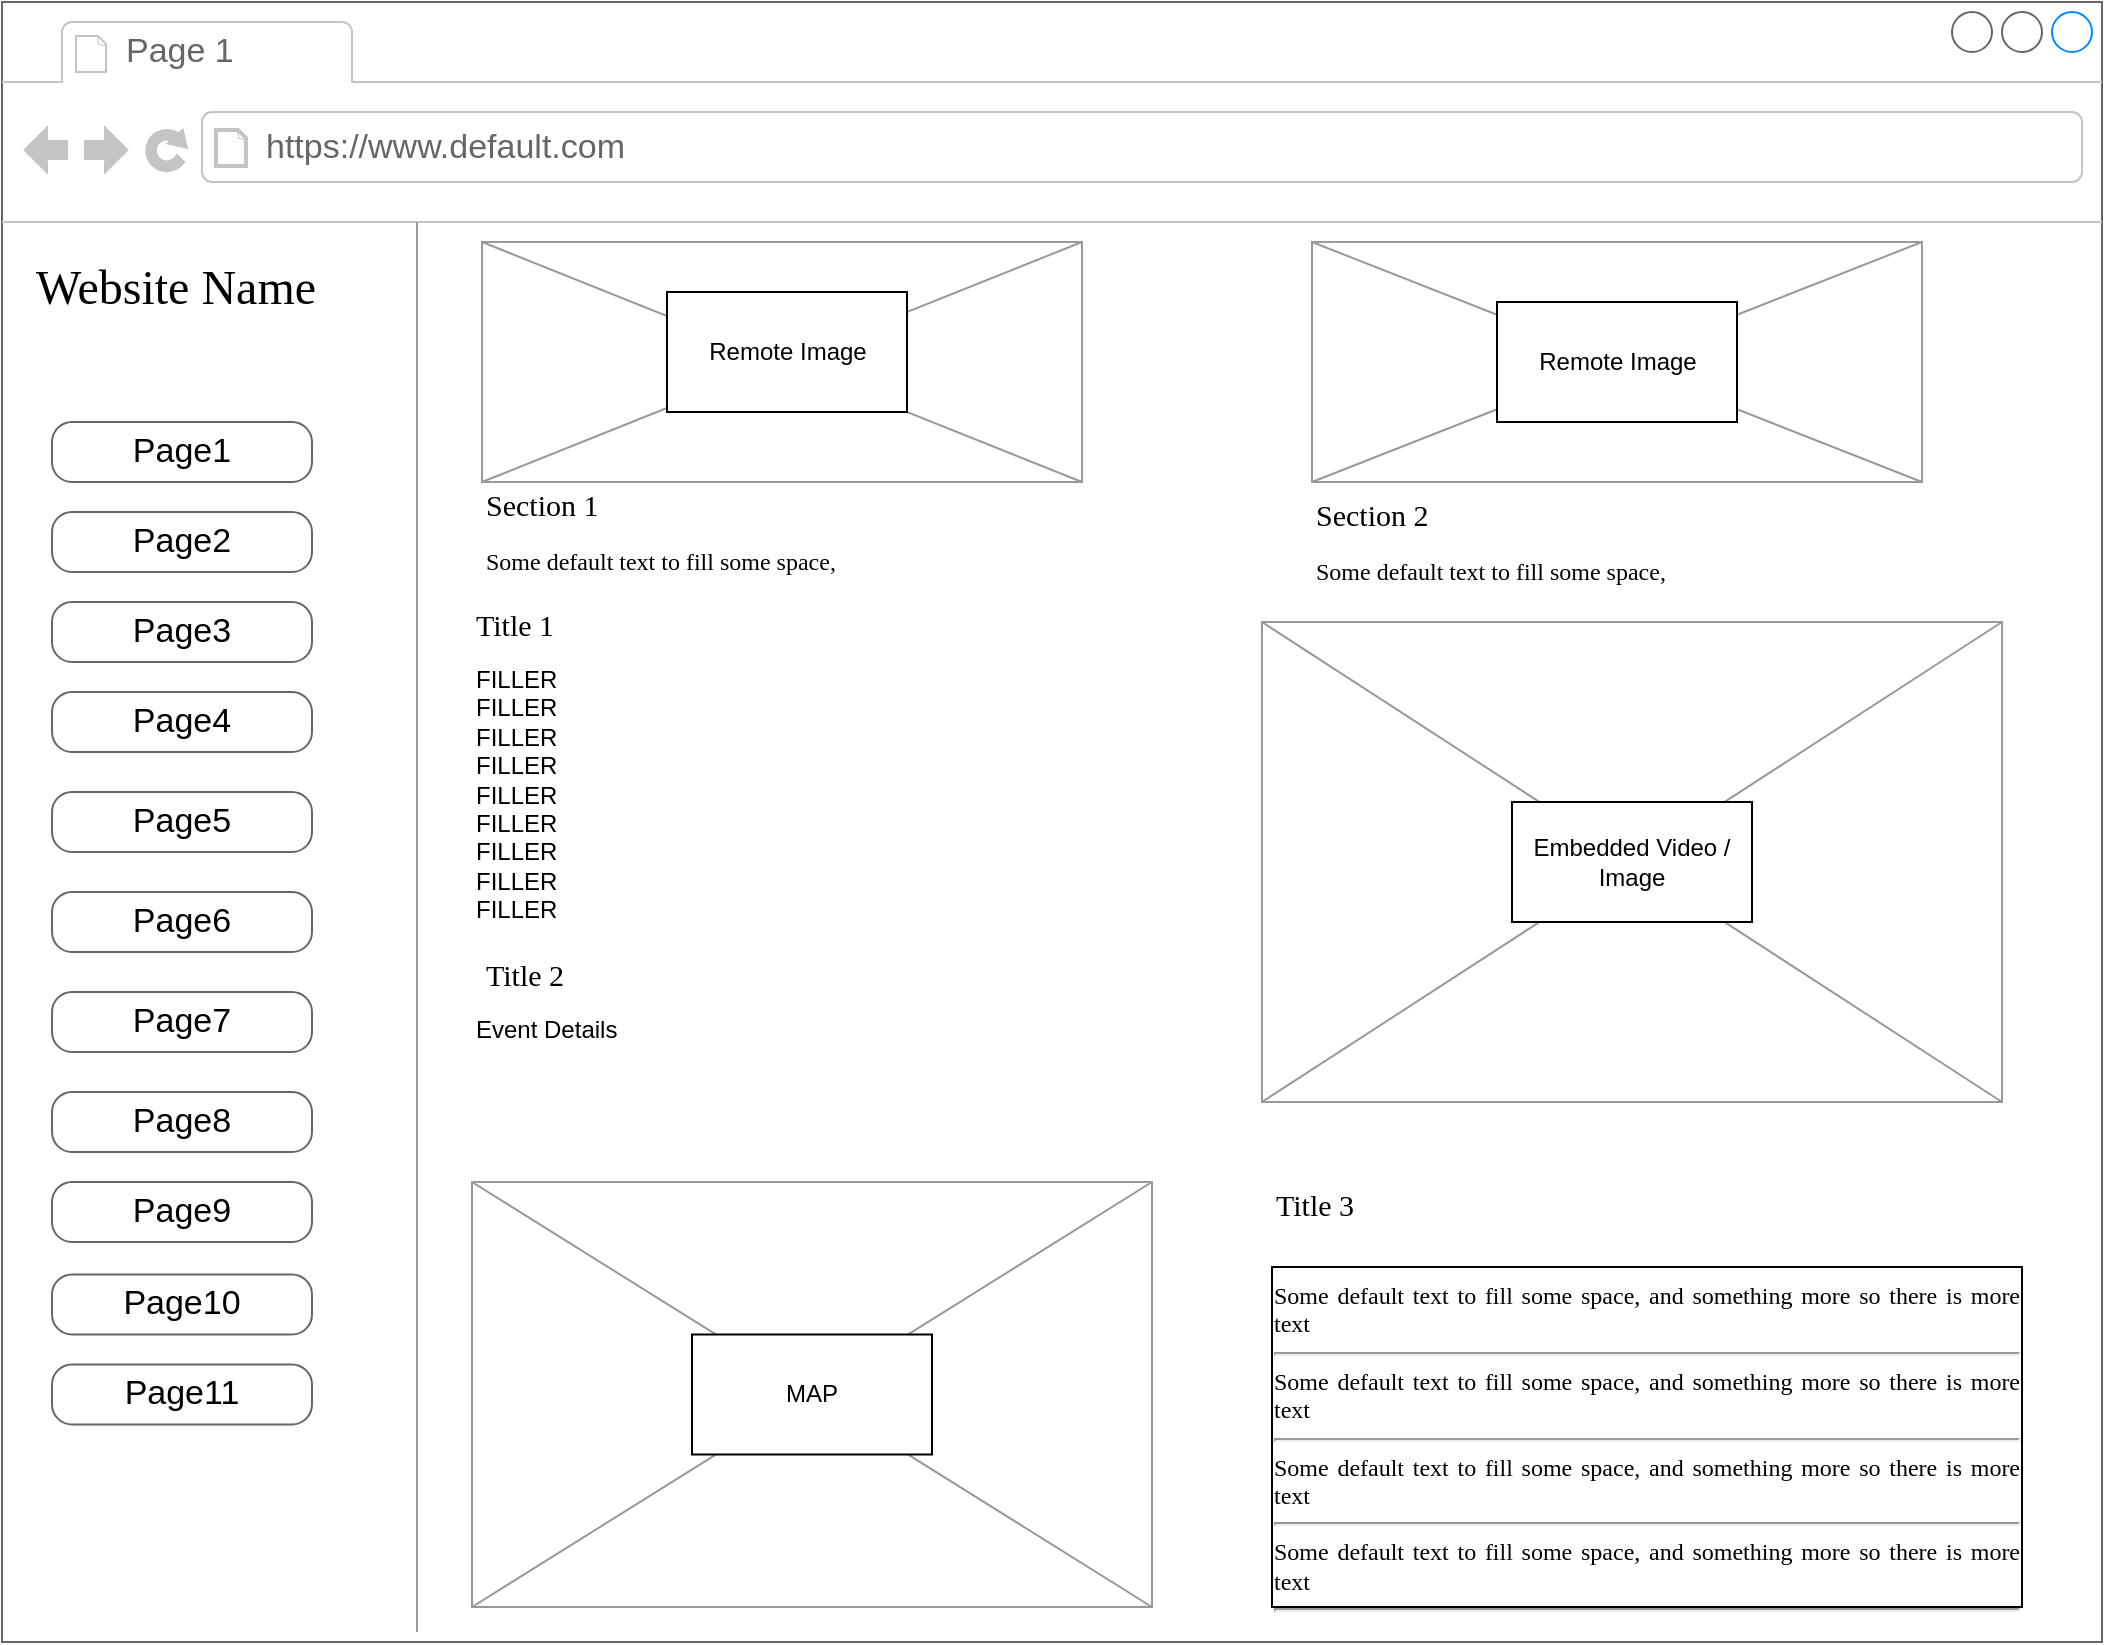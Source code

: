<mxfile version="22.0.8" type="device" pages="3">
  <diagram name="Page-1" id="2cc2dc42-3aac-f2a9-1cec-7a8b7cbee084">
    <mxGraphModel dx="2074" dy="1142" grid="1" gridSize="10" guides="1" tooltips="1" connect="1" arrows="1" fold="1" page="1" pageScale="1" pageWidth="1100" pageHeight="850" background="none" math="0" shadow="0">
      <root>
        <mxCell id="0" />
        <mxCell id="1" parent="0" />
        <mxCell id="7026571954dc6520-1" value="" style="strokeWidth=1;shadow=0;dashed=0;align=center;html=1;shape=mxgraph.mockup.containers.browserWindow;rSize=0;strokeColor=#666666;mainText=,;recursiveResize=0;rounded=0;labelBackgroundColor=none;fontFamily=Verdana;fontSize=12" parent="1" vertex="1">
          <mxGeometry x="25" y="15" width="1050" height="820" as="geometry" />
        </mxCell>
        <mxCell id="7026571954dc6520-2" value="Page 1" style="strokeWidth=1;shadow=0;dashed=0;align=center;html=1;shape=mxgraph.mockup.containers.anchor;fontSize=17;fontColor=#666666;align=left;" parent="7026571954dc6520-1" vertex="1">
          <mxGeometry x="60" y="12" width="110" height="26" as="geometry" />
        </mxCell>
        <mxCell id="7026571954dc6520-3" value="https://www.default.com" style="strokeWidth=1;shadow=0;dashed=0;align=center;html=1;shape=mxgraph.mockup.containers.anchor;rSize=0;fontSize=17;fontColor=#666666;align=left;" parent="7026571954dc6520-1" vertex="1">
          <mxGeometry x="130" y="60" width="250" height="26" as="geometry" />
        </mxCell>
        <mxCell id="7026571954dc6520-4" value="&lt;font style=&quot;font-size: 24px;&quot;&gt;Website Name&lt;/font&gt;" style="text;html=1;points=[];align=left;verticalAlign=top;spacingTop=-4;fontSize=30;fontFamily=Verdana" parent="7026571954dc6520-1" vertex="1">
          <mxGeometry x="15" y="120" width="185" height="50" as="geometry" />
        </mxCell>
        <mxCell id="7026571954dc6520-15" value="" style="verticalLabelPosition=bottom;shadow=0;dashed=0;align=center;html=1;verticalAlign=top;strokeWidth=1;shape=mxgraph.mockup.markup.line;strokeColor=#999999;rounded=0;labelBackgroundColor=none;fillColor=#ffffff;fontFamily=Verdana;fontSize=12;fontColor=#000000;rotation=-270;" parent="7026571954dc6520-1" vertex="1">
          <mxGeometry x="-145" y="452.5" width="705" height="20" as="geometry" />
        </mxCell>
        <mxCell id="7026571954dc6520-16" value="Title 1" style="text;html=1;points=[];align=left;verticalAlign=top;spacingTop=-4;fontSize=15;fontFamily=Verdana" parent="7026571954dc6520-1" vertex="1">
          <mxGeometry x="235" y="300" width="170" height="30" as="geometry" />
        </mxCell>
        <mxCell id="7026571954dc6520-17" value="FILLER&lt;br&gt;FILLER&lt;br&gt;FILLER&lt;br&gt;FILLER&lt;br&gt;FILLER&lt;br&gt;FILLER&lt;br&gt;FILLER&lt;br&gt;FILLER&lt;br&gt;FILLER" style="text;spacingTop=-5;whiteSpace=wrap;html=1;align=left;fontSize=12;fontFamily=Helvetica;fillColor=none;strokeColor=none;rounded=0;shadow=1;labelBackgroundColor=none;" parent="7026571954dc6520-1" vertex="1">
          <mxGeometry x="235" y="330" width="375" height="140" as="geometry" />
        </mxCell>
        <mxCell id="7026571954dc6520-18" value="Page2" style="strokeWidth=1;shadow=0;dashed=0;align=center;html=1;shape=mxgraph.mockup.buttons.button;strokeColor=#666666;mainText=;buttonStyle=round;fontSize=17;fontStyle=0;fillColor=none;whiteSpace=wrap;rounded=0;labelBackgroundColor=none;" parent="7026571954dc6520-1" vertex="1">
          <mxGeometry x="25" y="255" width="130" height="30" as="geometry" />
        </mxCell>
        <mxCell id="7026571954dc6520-31" value="Title 2" style="text;html=1;points=[];align=left;verticalAlign=top;spacingTop=-4;fontSize=15;fontFamily=Verdana" parent="7026571954dc6520-1" vertex="1">
          <mxGeometry x="240" y="475" width="170" height="30" as="geometry" />
        </mxCell>
        <mxCell id="7026571954dc6520-32" value="Title 3" style="text;html=1;points=[];align=left;verticalAlign=top;spacingTop=-4;fontSize=15;fontFamily=Verdana" parent="7026571954dc6520-1" vertex="1">
          <mxGeometry x="635" y="590" width="170" height="30" as="geometry" />
        </mxCell>
        <mxCell id="7026571954dc6520-33" value="&lt;div style=&quot;text-align: justify&quot;&gt;&lt;span&gt;Some default text to fill some space, and&amp;nbsp;&lt;/span&gt;&lt;span&gt;something more so there is more text&lt;/span&gt;&lt;/div&gt;&lt;div style=&quot;text-align: justify&quot;&gt;&lt;hr id=&quot;null&quot; style=&quot;text-align: justify&quot;&gt;&lt;span&gt;&lt;div style=&quot;text-align: justify&quot;&gt;&lt;span&gt;Some default text to fill some space, and&amp;nbsp;&lt;/span&gt;&lt;span&gt;something more so there is more text&lt;/span&gt;&lt;/div&gt;&lt;/span&gt;&lt;/div&gt;&lt;hr id=&quot;null&quot; style=&quot;text-align: justify&quot;&gt;&lt;span&gt;&lt;div style=&quot;text-align: justify&quot;&gt;&lt;span&gt;Some default text to fill some space, and&amp;nbsp;&lt;/span&gt;&lt;span&gt;something more so there is more text&lt;/span&gt;&lt;/div&gt;&lt;/span&gt;&lt;hr id=&quot;null&quot; style=&quot;text-align: justify&quot;&gt;&lt;span&gt;&lt;div style=&quot;text-align: justify&quot;&gt;&lt;span&gt;Some default text to fill some space, and&amp;nbsp;&lt;/span&gt;&lt;span&gt;something more so there is more text&lt;/span&gt;&lt;/div&gt;&lt;/span&gt;&lt;hr id=&quot;null&quot; style=&quot;text-align: left&quot;&gt;" style="whiteSpace=wrap;html=1;rounded=0;shadow=0;labelBackgroundColor=none;strokeWidth=1;fontFamily=Verdana;fontSize=12;align=center;verticalAlign=top;" parent="7026571954dc6520-1" vertex="1">
          <mxGeometry x="635" y="632.5" width="375" height="170" as="geometry" />
        </mxCell>
        <mxCell id="ikfzNhu8CXialXkMcMD8-2" value="Page3" style="strokeWidth=1;shadow=0;dashed=0;align=center;html=1;shape=mxgraph.mockup.buttons.button;strokeColor=#666666;mainText=;buttonStyle=round;fontSize=17;fontStyle=0;fillColor=none;whiteSpace=wrap;rounded=0;labelBackgroundColor=none;" parent="7026571954dc6520-1" vertex="1">
          <mxGeometry x="25" y="300" width="130" height="30" as="geometry" />
        </mxCell>
        <mxCell id="ikfzNhu8CXialXkMcMD8-1" value="Page1" style="strokeWidth=1;shadow=0;dashed=0;align=center;html=1;shape=mxgraph.mockup.buttons.button;strokeColor=#666666;mainText=;buttonStyle=round;fontSize=17;fontStyle=0;fillColor=none;whiteSpace=wrap;rounded=0;labelBackgroundColor=none;" parent="7026571954dc6520-1" vertex="1">
          <mxGeometry x="25" y="210" width="130" height="30" as="geometry" />
        </mxCell>
        <mxCell id="ikfzNhu8CXialXkMcMD8-27" value="" style="verticalLabelPosition=bottom;shadow=0;dashed=0;align=center;html=1;verticalAlign=top;strokeWidth=1;shape=mxgraph.mockup.graphics.simpleIcon;strokeColor=#999999;fillColor=#ffffff;rounded=0;labelBackgroundColor=none;fontFamily=Verdana;fontSize=12;fontColor=#000000;" parent="7026571954dc6520-1" vertex="1">
          <mxGeometry x="235" y="590" width="340" height="212.5" as="geometry" />
        </mxCell>
        <mxCell id="ikfzNhu8CXialXkMcMD8-28" value="" style="verticalLabelPosition=bottom;shadow=0;dashed=0;align=center;html=1;verticalAlign=top;strokeWidth=1;shape=mxgraph.mockup.graphics.simpleIcon;strokeColor=#999999;fillColor=#ffffff;rounded=0;labelBackgroundColor=none;fontFamily=Verdana;fontSize=12;fontColor=#000000;" parent="7026571954dc6520-1" vertex="1">
          <mxGeometry x="240" y="120" width="300" height="120" as="geometry" />
        </mxCell>
        <mxCell id="ikfzNhu8CXialXkMcMD8-29" value="" style="verticalLabelPosition=bottom;shadow=0;dashed=0;align=center;html=1;verticalAlign=top;strokeWidth=1;shape=mxgraph.mockup.graphics.simpleIcon;strokeColor=#999999;fillColor=#ffffff;rounded=0;labelBackgroundColor=none;fontFamily=Verdana;fontSize=12;fontColor=#000000;" parent="7026571954dc6520-1" vertex="1">
          <mxGeometry x="655" y="120" width="305" height="120" as="geometry" />
        </mxCell>
        <mxCell id="7026571954dc6520-36" value="Event Details" style="text;spacingTop=-5;whiteSpace=wrap;html=1;align=left;fontSize=12;fontFamily=Helvetica;fillColor=none;strokeColor=none;rounded=0;shadow=1;labelBackgroundColor=none;" parent="7026571954dc6520-1" vertex="1">
          <mxGeometry x="235" y="505" width="375" height="75" as="geometry" />
        </mxCell>
        <mxCell id="E50U9qcU_uiYAZ7u2GQG-1" value="MAP" style="rounded=0;whiteSpace=wrap;html=1;" parent="7026571954dc6520-1" vertex="1">
          <mxGeometry x="345" y="666.25" width="120" height="60" as="geometry" />
        </mxCell>
        <mxCell id="E50U9qcU_uiYAZ7u2GQG-2" value="Remote Image" style="rounded=0;whiteSpace=wrap;html=1;" parent="7026571954dc6520-1" vertex="1">
          <mxGeometry x="332.5" y="145" width="120" height="60" as="geometry" />
        </mxCell>
        <mxCell id="E50U9qcU_uiYAZ7u2GQG-3" value="Remote Image" style="rounded=0;whiteSpace=wrap;html=1;" parent="7026571954dc6520-1" vertex="1">
          <mxGeometry x="747.5" y="150" width="120" height="60" as="geometry" />
        </mxCell>
        <mxCell id="E50U9qcU_uiYAZ7u2GQG-4" value="Page4" style="strokeWidth=1;shadow=0;dashed=0;align=center;html=1;shape=mxgraph.mockup.buttons.button;strokeColor=#666666;mainText=;buttonStyle=round;fontSize=17;fontStyle=0;fillColor=none;whiteSpace=wrap;rounded=0;labelBackgroundColor=none;" parent="7026571954dc6520-1" vertex="1">
          <mxGeometry x="25" y="345" width="130" height="30" as="geometry" />
        </mxCell>
        <mxCell id="E50U9qcU_uiYAZ7u2GQG-6" value="Section 2" style="text;html=1;points=[];align=left;verticalAlign=top;spacingTop=-4;fontSize=15;fontFamily=Verdana" parent="7026571954dc6520-1" vertex="1">
          <mxGeometry x="655" y="245" width="170" height="30" as="geometry" />
        </mxCell>
        <mxCell id="E50U9qcU_uiYAZ7u2GQG-7" value="Some default text to fill some space,&amp;nbsp;" style="text;html=1;points=[];align=left;verticalAlign=top;spacingTop=-4;fontSize=12;fontFamily=Verdana;whiteSpace=wrap;" parent="7026571954dc6520-1" vertex="1">
          <mxGeometry x="655" y="275" width="240" height="20" as="geometry" />
        </mxCell>
        <mxCell id="E50U9qcU_uiYAZ7u2GQG-8" value="Section 1" style="text;html=1;points=[];align=left;verticalAlign=top;spacingTop=-4;fontSize=15;fontFamily=Verdana" parent="7026571954dc6520-1" vertex="1">
          <mxGeometry x="240" y="240" width="170" height="30" as="geometry" />
        </mxCell>
        <mxCell id="E50U9qcU_uiYAZ7u2GQG-9" value="Some default text to fill some space,&amp;nbsp;" style="text;html=1;points=[];align=left;verticalAlign=top;spacingTop=-4;fontSize=12;fontFamily=Verdana;whiteSpace=wrap;" parent="7026571954dc6520-1" vertex="1">
          <mxGeometry x="240" y="270" width="240" height="30" as="geometry" />
        </mxCell>
        <mxCell id="dya37OVGlMS2lgjF_SKI-1" value="Page5" style="strokeWidth=1;shadow=0;dashed=0;align=center;html=1;shape=mxgraph.mockup.buttons.button;strokeColor=#666666;mainText=;buttonStyle=round;fontSize=17;fontStyle=0;fillColor=none;whiteSpace=wrap;rounded=0;labelBackgroundColor=none;" parent="7026571954dc6520-1" vertex="1">
          <mxGeometry x="25" y="395" width="130" height="30" as="geometry" />
        </mxCell>
        <mxCell id="OI5ak03JoKTsfc_AXxHs-1" value="Page6" style="strokeWidth=1;shadow=0;dashed=0;align=center;html=1;shape=mxgraph.mockup.buttons.button;strokeColor=#666666;mainText=;buttonStyle=round;fontSize=17;fontStyle=0;fillColor=none;whiteSpace=wrap;rounded=0;labelBackgroundColor=none;" vertex="1" parent="7026571954dc6520-1">
          <mxGeometry x="25" y="445" width="130" height="30" as="geometry" />
        </mxCell>
        <mxCell id="OI5ak03JoKTsfc_AXxHs-2" value="Page7" style="strokeWidth=1;shadow=0;dashed=0;align=center;html=1;shape=mxgraph.mockup.buttons.button;strokeColor=#666666;mainText=;buttonStyle=round;fontSize=17;fontStyle=0;fillColor=none;whiteSpace=wrap;rounded=0;labelBackgroundColor=none;" vertex="1" parent="7026571954dc6520-1">
          <mxGeometry x="25" y="495" width="130" height="30" as="geometry" />
        </mxCell>
        <mxCell id="OI5ak03JoKTsfc_AXxHs-3" value="Page8" style="strokeWidth=1;shadow=0;dashed=0;align=center;html=1;shape=mxgraph.mockup.buttons.button;strokeColor=#666666;mainText=;buttonStyle=round;fontSize=17;fontStyle=0;fillColor=none;whiteSpace=wrap;rounded=0;labelBackgroundColor=none;" vertex="1" parent="7026571954dc6520-1">
          <mxGeometry x="25" y="545" width="130" height="30" as="geometry" />
        </mxCell>
        <mxCell id="OI5ak03JoKTsfc_AXxHs-4" value="Page9" style="strokeWidth=1;shadow=0;dashed=0;align=center;html=1;shape=mxgraph.mockup.buttons.button;strokeColor=#666666;mainText=;buttonStyle=round;fontSize=17;fontStyle=0;fillColor=none;whiteSpace=wrap;rounded=0;labelBackgroundColor=none;" vertex="1" parent="7026571954dc6520-1">
          <mxGeometry x="25" y="590" width="130" height="30" as="geometry" />
        </mxCell>
        <mxCell id="OI5ak03JoKTsfc_AXxHs-5" value="Page10" style="strokeWidth=1;shadow=0;dashed=0;align=center;html=1;shape=mxgraph.mockup.buttons.button;strokeColor=#666666;mainText=;buttonStyle=round;fontSize=17;fontStyle=0;fillColor=none;whiteSpace=wrap;rounded=0;labelBackgroundColor=none;" vertex="1" parent="7026571954dc6520-1">
          <mxGeometry x="25" y="636.25" width="130" height="30" as="geometry" />
        </mxCell>
        <mxCell id="OI5ak03JoKTsfc_AXxHs-6" value="Page11" style="strokeWidth=1;shadow=0;dashed=0;align=center;html=1;shape=mxgraph.mockup.buttons.button;strokeColor=#666666;mainText=;buttonStyle=round;fontSize=17;fontStyle=0;fillColor=none;whiteSpace=wrap;rounded=0;labelBackgroundColor=none;" vertex="1" parent="7026571954dc6520-1">
          <mxGeometry x="25" y="681.25" width="130" height="30" as="geometry" />
        </mxCell>
        <mxCell id="OI5ak03JoKTsfc_AXxHs-7" value="" style="verticalLabelPosition=bottom;shadow=0;dashed=0;align=center;html=1;verticalAlign=top;strokeWidth=1;shape=mxgraph.mockup.graphics.simpleIcon;strokeColor=#999999;fillColor=#ffffff;rounded=0;labelBackgroundColor=none;fontFamily=Verdana;fontSize=12;fontColor=#000000;" vertex="1" parent="7026571954dc6520-1">
          <mxGeometry x="630" y="310" width="370" height="240" as="geometry" />
        </mxCell>
        <mxCell id="OI5ak03JoKTsfc_AXxHs-8" value="Embedded Video / Image" style="rounded=0;whiteSpace=wrap;html=1;" vertex="1" parent="7026571954dc6520-1">
          <mxGeometry x="755" y="400" width="120" height="60" as="geometry" />
        </mxCell>
      </root>
    </mxGraphModel>
  </diagram>
  <diagram id="jhT82oVop01BwISUY4m_" name="Page-2">
    <mxGraphModel dx="1379" dy="796" grid="1" gridSize="10" guides="1" tooltips="1" connect="1" arrows="1" fold="1" page="1" pageScale="1" pageWidth="827" pageHeight="1169" math="0" shadow="0">
      <root>
        <mxCell id="0" />
        <mxCell id="1" parent="0" />
        <mxCell id="6aOThIPrVcn8oJili7Mo-1" value="" style="strokeWidth=1;shadow=0;dashed=0;align=center;html=1;shape=mxgraph.mockup.containers.browserWindow;rSize=0;strokeColor=#666666;mainText=,;recursiveResize=0;rounded=0;labelBackgroundColor=none;fontFamily=Verdana;fontSize=12" vertex="1" parent="1">
          <mxGeometry x="30" y="20" width="1050" height="820" as="geometry" />
        </mxCell>
        <mxCell id="6aOThIPrVcn8oJili7Mo-2" value="Page 2" style="strokeWidth=1;shadow=0;dashed=0;align=center;html=1;shape=mxgraph.mockup.containers.anchor;fontSize=17;fontColor=#666666;align=left;" vertex="1" parent="6aOThIPrVcn8oJili7Mo-1">
          <mxGeometry x="60" y="12" width="110" height="26" as="geometry" />
        </mxCell>
        <mxCell id="6aOThIPrVcn8oJili7Mo-3" value="https://www.default.com" style="strokeWidth=1;shadow=0;dashed=0;align=center;html=1;shape=mxgraph.mockup.containers.anchor;rSize=0;fontSize=17;fontColor=#666666;align=left;" vertex="1" parent="6aOThIPrVcn8oJili7Mo-1">
          <mxGeometry x="130" y="60" width="250" height="26" as="geometry" />
        </mxCell>
        <mxCell id="6aOThIPrVcn8oJili7Mo-4" value="Website Name" style="text;html=1;points=[];align=left;verticalAlign=top;spacingTop=-4;fontSize=30;fontFamily=Verdana" vertex="1" parent="6aOThIPrVcn8oJili7Mo-1">
          <mxGeometry x="30" y="140" width="340" height="50" as="geometry" />
        </mxCell>
        <mxCell id="6aOThIPrVcn8oJili7Mo-5" value="Section 1" style="text;html=1;points=[];align=left;verticalAlign=top;spacingTop=-4;fontSize=15;fontFamily=Verdana" vertex="1" parent="6aOThIPrVcn8oJili7Mo-1">
          <mxGeometry x="780" y="490" width="170" height="30" as="geometry" />
        </mxCell>
        <mxCell id="6aOThIPrVcn8oJili7Mo-6" value="Some default text to fill some space, and&amp;nbsp;&lt;span&gt;something more so there is more text&lt;/span&gt;" style="text;html=1;points=[];align=left;verticalAlign=top;spacingTop=-4;fontSize=12;fontFamily=Verdana;whiteSpace=wrap;" vertex="1" parent="6aOThIPrVcn8oJili7Mo-1">
          <mxGeometry x="780" y="520" width="240" height="60" as="geometry" />
        </mxCell>
        <mxCell id="6aOThIPrVcn8oJili7Mo-7" value="Search" style="text;html=1;points=[];align=left;verticalAlign=top;spacingTop=-4;fontSize=15;fontFamily=Verdana" vertex="1" parent="6aOThIPrVcn8oJili7Mo-1">
          <mxGeometry x="820" y="120" width="170" height="30" as="geometry" />
        </mxCell>
        <mxCell id="6aOThIPrVcn8oJili7Mo-8" value="Search" style="strokeWidth=1;shadow=0;dashed=0;align=center;html=1;shape=mxgraph.mockup.forms.searchBox;strokeColor=#999999;mainText=;strokeColor2=#008cff;fontColor=#666666;fontSize=17;align=left;spacingLeft=3;rounded=0;labelBackgroundColor=none;" vertex="1" parent="6aOThIPrVcn8oJili7Mo-1">
          <mxGeometry x="820" y="150" width="200" height="30" as="geometry" />
        </mxCell>
        <mxCell id="6aOThIPrVcn8oJili7Mo-9" value="" style="verticalLabelPosition=bottom;shadow=0;dashed=0;align=center;html=1;verticalAlign=top;strokeWidth=1;shape=mxgraph.mockup.markup.line;strokeColor=#999999;rounded=0;labelBackgroundColor=none;fillColor=#ffffff;fontFamily=Verdana;fontSize=12;fontColor=#000000;" vertex="1" parent="6aOThIPrVcn8oJili7Mo-1">
          <mxGeometry y="190" width="1050" height="20" as="geometry" />
        </mxCell>
        <mxCell id="6aOThIPrVcn8oJili7Mo-10" value="Title 1" style="text;html=1;points=[];align=left;verticalAlign=top;spacingTop=-4;fontSize=15;fontFamily=Verdana" vertex="1" parent="6aOThIPrVcn8oJili7Mo-1">
          <mxGeometry x="20" y="360" width="170" height="30" as="geometry" />
        </mxCell>
        <mxCell id="6aOThIPrVcn8oJili7Mo-11" value="Lorem ipsum dolor sit amet, consectetur adipisicing elit, sed do eiusmod tempor incididunt ut labore et dolore magna aliqua. Ut enim ad minim veniam, quis nostrud exercitation ullamco laboris nisi ut aliquip ex ea commodo consequat. Duis aute irure dolor in reprehenderit in voluptate velit esse cillum dolore eu fugiat nulla pariatur. Excepteur sint occaecat cupidatat non proident, sunt in culpa qui officia deserunt mollit anim id est laborum.&#xa;Sed ut perspiciatis unde omnis iste natus error sit voluptatem accusantium doloremque laudantium, totam rem aperiam, eaque ipsa quae ab illo inventore veritatis et quasi architecto beatae vitae dicta sunt explicabo. Nemo enim ipsam voluptatem quia voluptas sit aspernatur aut odit aut fugit, sed quia consequuntur magni dolores eos qui ratione voluptatem sequi nesciunt. Neque porro quisquam est, qui dolorem ipsum quia dolor sit amet, consectetur, adipisci velit, sed quia non numquam eius modi tempora incidunt ut labore et dolore magnam aliquam quaerat voluptatem. Ut enim ad minima veniam, quis nostrum exercitationem ullam corporis suscipit laboriosam, nisi ut aliquid ex ea commodi consequatur? Quis autem vel eum iure reprehenderit qui in ea voluptate velit esse quam nihil molestiae consequatur, vel illum qui dolorem eum fugiat quo voluptas nulla pariatur?" style="text;spacingTop=-5;whiteSpace=wrap;html=1;align=left;fontSize=12;fontFamily=Helvetica;fillColor=none;strokeColor=none;rounded=0;shadow=1;labelBackgroundColor=none;" vertex="1" parent="6aOThIPrVcn8oJili7Mo-1">
          <mxGeometry x="20" y="390" width="660" height="180" as="geometry" />
        </mxCell>
        <mxCell id="6aOThIPrVcn8oJili7Mo-12" value="Page2" style="strokeWidth=1;shadow=0;dashed=0;align=center;html=1;shape=mxgraph.mockup.buttons.button;strokeColor=#666666;mainText=;buttonStyle=round;fontSize=17;fontStyle=0;fillColor=none;whiteSpace=wrap;rounded=0;labelBackgroundColor=none;" vertex="1" parent="6aOThIPrVcn8oJili7Mo-1">
          <mxGeometry x="520" y="150" width="130" height="30" as="geometry" />
        </mxCell>
        <mxCell id="6aOThIPrVcn8oJili7Mo-13" value="" style="verticalLabelPosition=bottom;shadow=0;dashed=0;align=center;html=1;verticalAlign=top;strokeWidth=1;shape=mxgraph.mockup.graphics.simpleIcon;strokeColor=#999999;fillColor=#ffffff;rounded=0;labelBackgroundColor=none;fontFamily=Verdana;fontSize=12;fontColor=#000000;" vertex="1" parent="6aOThIPrVcn8oJili7Mo-1">
          <mxGeometry x="15" y="600" width="215" height="210" as="geometry" />
        </mxCell>
        <mxCell id="6aOThIPrVcn8oJili7Mo-14" value="Title 2" style="text;html=1;points=[];align=left;verticalAlign=top;spacingTop=-4;fontSize=15;fontFamily=Verdana" vertex="1" parent="6aOThIPrVcn8oJili7Mo-1">
          <mxGeometry x="270" y="600" width="170" height="30" as="geometry" />
        </mxCell>
        <mxCell id="6aOThIPrVcn8oJili7Mo-15" value="Title 3" style="text;html=1;points=[];align=left;verticalAlign=top;spacingTop=-4;fontSize=15;fontFamily=Verdana" vertex="1" parent="6aOThIPrVcn8oJili7Mo-1">
          <mxGeometry x="780" y="610" width="170" height="30" as="geometry" />
        </mxCell>
        <mxCell id="6aOThIPrVcn8oJili7Mo-16" value="&lt;div style=&quot;text-align: justify&quot;&gt;&lt;span&gt;Some default text to fill some space, and&amp;nbsp;&lt;/span&gt;&lt;span&gt;something more so there is more text&lt;/span&gt;&lt;/div&gt;&lt;div style=&quot;text-align: justify&quot;&gt;&lt;hr id=&quot;null&quot; style=&quot;text-align: justify&quot;&gt;&lt;span&gt;&lt;div style=&quot;text-align: justify&quot;&gt;&lt;span&gt;Some default text to fill some space, and&amp;nbsp;&lt;/span&gt;&lt;span&gt;something more so there is more text&lt;/span&gt;&lt;/div&gt;&lt;/span&gt;&lt;/div&gt;&lt;hr id=&quot;null&quot; style=&quot;text-align: justify&quot;&gt;&lt;span&gt;&lt;div style=&quot;text-align: justify&quot;&gt;&lt;span&gt;Some default text to fill some space, and&amp;nbsp;&lt;/span&gt;&lt;span&gt;something more so there is more text&lt;/span&gt;&lt;/div&gt;&lt;/span&gt;&lt;hr id=&quot;null&quot; style=&quot;text-align: justify&quot;&gt;&lt;span&gt;&lt;div style=&quot;text-align: justify&quot;&gt;&lt;span&gt;Some default text to fill some space, and&amp;nbsp;&lt;/span&gt;&lt;span&gt;something more so there is more text&lt;/span&gt;&lt;/div&gt;&lt;/span&gt;&lt;hr id=&quot;null&quot; style=&quot;text-align: left&quot;&gt;" style="whiteSpace=wrap;html=1;rounded=0;shadow=0;labelBackgroundColor=none;strokeWidth=1;fontFamily=Verdana;fontSize=12;align=center;verticalAlign=top;" vertex="1" parent="6aOThIPrVcn8oJili7Mo-1">
          <mxGeometry x="780" y="640" width="260" height="170" as="geometry" />
        </mxCell>
        <mxCell id="6aOThIPrVcn8oJili7Mo-17" value="Page3" style="strokeWidth=1;shadow=0;dashed=0;align=center;html=1;shape=mxgraph.mockup.buttons.button;strokeColor=#666666;mainText=;buttonStyle=round;fontSize=17;fontStyle=0;fillColor=none;whiteSpace=wrap;rounded=0;labelBackgroundColor=none;" vertex="1" parent="6aOThIPrVcn8oJili7Mo-1">
          <mxGeometry x="670" y="150" width="130" height="30" as="geometry" />
        </mxCell>
        <mxCell id="6aOThIPrVcn8oJili7Mo-18" value="Page1" style="strokeWidth=1;shadow=0;dashed=0;align=center;html=1;shape=mxgraph.mockup.buttons.button;strokeColor=#666666;mainText=;buttonStyle=round;fontSize=17;fontStyle=0;fillColor=none;whiteSpace=wrap;rounded=0;labelBackgroundColor=none;" vertex="1" parent="6aOThIPrVcn8oJili7Mo-1">
          <mxGeometry x="370" y="150" width="130" height="30" as="geometry" />
        </mxCell>
        <mxCell id="6aOThIPrVcn8oJili7Mo-19" value="" style="verticalLabelPosition=bottom;shadow=0;dashed=0;align=center;html=1;verticalAlign=top;strokeWidth=1;shape=mxgraph.mockup.graphics.simpleIcon;strokeColor=#999999;fillColor=#ffffff;rounded=0;labelBackgroundColor=none;fontFamily=Verdana;fontSize=12;fontColor=#000000;" vertex="1" parent="6aOThIPrVcn8oJili7Mo-1">
          <mxGeometry x="770" y="230" width="235" height="240" as="geometry" />
        </mxCell>
        <mxCell id="6aOThIPrVcn8oJili7Mo-20" value="" style="verticalLabelPosition=bottom;shadow=0;dashed=0;align=center;html=1;verticalAlign=top;strokeWidth=1;shape=mxgraph.mockup.graphics.simpleIcon;strokeColor=#999999;fillColor=#ffffff;rounded=0;labelBackgroundColor=none;fontFamily=Verdana;fontSize=12;fontColor=#000000;" vertex="1" parent="6aOThIPrVcn8oJili7Mo-1">
          <mxGeometry x="15" y="210" width="305" height="120" as="geometry" />
        </mxCell>
        <mxCell id="6aOThIPrVcn8oJili7Mo-21" value="" style="verticalLabelPosition=bottom;shadow=0;dashed=0;align=center;html=1;verticalAlign=top;strokeWidth=1;shape=mxgraph.mockup.graphics.simpleIcon;strokeColor=#999999;fillColor=#ffffff;rounded=0;labelBackgroundColor=none;fontFamily=Verdana;fontSize=12;fontColor=#000000;" vertex="1" parent="6aOThIPrVcn8oJili7Mo-1">
          <mxGeometry x="355" y="210" width="305" height="120" as="geometry" />
        </mxCell>
        <mxCell id="6aOThIPrVcn8oJili7Mo-22" value="Lorem ipsum dolor sit amet, consectetur adipisicing elit, sed do eiusmod tempor incididunt ut labore et dolore magna aliqua. Ut enim ad minim veniam, quis nostrud exercitation ullamco laboris nisi ut aliquip ex ea commodo consequat. Duis aute irure dolor in reprehenderit in voluptate velit esse cillum dolore eu fugiat nulla pariatur. Excepteur sint occaecat cupidatat non proident, sunt in culpa qui officia deserunt mollit anim id est laborum.&lt;br&gt;Sed ut perspiciatis unde omnis iste natus error sit voluptatem accusantium doloremque laudantium, totam rem aperiam, eaque ipsa quae ab illo inventore veritatis et quasi architecto beatae vitae dicta sunt explicabo.&amp;nbsp;" style="text;spacingTop=-5;whiteSpace=wrap;html=1;align=left;fontSize=12;fontFamily=Helvetica;fillColor=none;strokeColor=none;rounded=0;shadow=1;labelBackgroundColor=none;" vertex="1" parent="6aOThIPrVcn8oJili7Mo-1">
          <mxGeometry x="270" y="630" width="490" height="190" as="geometry" />
        </mxCell>
      </root>
    </mxGraphModel>
  </diagram>
  <diagram id="rhOSOC0xeySewzWCKq0R" name="Page-3">
    <mxGraphModel dx="1379" dy="796" grid="1" gridSize="10" guides="1" tooltips="1" connect="1" arrows="1" fold="1" page="1" pageScale="1" pageWidth="827" pageHeight="1169" math="0" shadow="0">
      <root>
        <mxCell id="0" />
        <mxCell id="1" parent="0" />
        <mxCell id="my5uwm5wwXE1iPJJk86J-1" value="" style="strokeWidth=1;shadow=0;dashed=0;align=center;html=1;shape=mxgraph.mockup.containers.browserWindow;rSize=0;strokeColor=#666666;mainText=,;recursiveResize=0;rounded=0;labelBackgroundColor=none;fontFamily=Verdana;fontSize=12" vertex="1" parent="1">
          <mxGeometry x="30" y="20" width="1050" height="820" as="geometry" />
        </mxCell>
        <mxCell id="my5uwm5wwXE1iPJJk86J-2" value="Page 3" style="strokeWidth=1;shadow=0;dashed=0;align=center;html=1;shape=mxgraph.mockup.containers.anchor;fontSize=17;fontColor=#666666;align=left;" vertex="1" parent="my5uwm5wwXE1iPJJk86J-1">
          <mxGeometry x="60" y="12" width="110" height="26" as="geometry" />
        </mxCell>
        <mxCell id="my5uwm5wwXE1iPJJk86J-3" value="https://www.default.com" style="strokeWidth=1;shadow=0;dashed=0;align=center;html=1;shape=mxgraph.mockup.containers.anchor;rSize=0;fontSize=17;fontColor=#666666;align=left;" vertex="1" parent="my5uwm5wwXE1iPJJk86J-1">
          <mxGeometry x="130" y="60" width="250" height="26" as="geometry" />
        </mxCell>
        <mxCell id="my5uwm5wwXE1iPJJk86J-4" value="Website Name" style="text;html=1;points=[];align=left;verticalAlign=top;spacingTop=-4;fontSize=30;fontFamily=Verdana" vertex="1" parent="my5uwm5wwXE1iPJJk86J-1">
          <mxGeometry x="30" y="140" width="340" height="50" as="geometry" />
        </mxCell>
        <mxCell id="my5uwm5wwXE1iPJJk86J-5" value="Section 1" style="text;html=1;points=[];align=left;verticalAlign=top;spacingTop=-4;fontSize=15;fontFamily=Verdana" vertex="1" parent="my5uwm5wwXE1iPJJk86J-1">
          <mxGeometry x="780" y="490" width="170" height="30" as="geometry" />
        </mxCell>
        <mxCell id="my5uwm5wwXE1iPJJk86J-6" value="Some default text to fill some space, and&amp;nbsp;&lt;span&gt;something more so there is more text&lt;/span&gt;" style="text;html=1;points=[];align=left;verticalAlign=top;spacingTop=-4;fontSize=12;fontFamily=Verdana;whiteSpace=wrap;" vertex="1" parent="my5uwm5wwXE1iPJJk86J-1">
          <mxGeometry x="780" y="520" width="240" height="60" as="geometry" />
        </mxCell>
        <mxCell id="my5uwm5wwXE1iPJJk86J-7" value="Search" style="text;html=1;points=[];align=left;verticalAlign=top;spacingTop=-4;fontSize=15;fontFamily=Verdana" vertex="1" parent="my5uwm5wwXE1iPJJk86J-1">
          <mxGeometry x="820" y="120" width="170" height="30" as="geometry" />
        </mxCell>
        <mxCell id="my5uwm5wwXE1iPJJk86J-8" value="Search" style="strokeWidth=1;shadow=0;dashed=0;align=center;html=1;shape=mxgraph.mockup.forms.searchBox;strokeColor=#999999;mainText=;strokeColor2=#008cff;fontColor=#666666;fontSize=17;align=left;spacingLeft=3;rounded=0;labelBackgroundColor=none;" vertex="1" parent="my5uwm5wwXE1iPJJk86J-1">
          <mxGeometry x="820" y="150" width="200" height="30" as="geometry" />
        </mxCell>
        <mxCell id="my5uwm5wwXE1iPJJk86J-9" value="" style="verticalLabelPosition=bottom;shadow=0;dashed=0;align=center;html=1;verticalAlign=top;strokeWidth=1;shape=mxgraph.mockup.markup.line;strokeColor=#999999;rounded=0;labelBackgroundColor=none;fillColor=#ffffff;fontFamily=Verdana;fontSize=12;fontColor=#000000;" vertex="1" parent="my5uwm5wwXE1iPJJk86J-1">
          <mxGeometry y="190" width="1050" height="20" as="geometry" />
        </mxCell>
        <mxCell id="my5uwm5wwXE1iPJJk86J-10" value="Title 1" style="text;html=1;points=[];align=left;verticalAlign=top;spacingTop=-4;fontSize=15;fontFamily=Verdana" vertex="1" parent="my5uwm5wwXE1iPJJk86J-1">
          <mxGeometry x="20" y="360" width="170" height="30" as="geometry" />
        </mxCell>
        <mxCell id="my5uwm5wwXE1iPJJk86J-11" value="Lorem ipsum dolor sit amet, consectetur adipisicing elit, sed do eiusmod tempor incididunt ut labore et dolore magna aliqua. Ut enim ad minim veniam, quis nostrud exercitation ullamco laboris nisi ut aliquip ex ea commodo consequat. Duis aute irure dolor in reprehenderit in voluptate velit esse cillum dolore eu fugiat nulla pariatur. Excepteur sint occaecat cupidatat non proident, sunt in culpa qui officia deserunt mollit anim id est laborum.&#xa;Sed ut perspiciatis unde omnis iste natus error sit voluptatem accusantium doloremque laudantium, totam rem aperiam, eaque ipsa quae ab illo inventore veritatis et quasi architecto beatae vitae dicta sunt explicabo. Nemo enim ipsam voluptatem quia voluptas sit aspernatur aut odit aut fugit, sed quia consequuntur magni dolores eos qui ratione voluptatem sequi nesciunt. Neque porro quisquam est, qui dolorem ipsum quia dolor sit amet, consectetur, adipisci velit, sed quia non numquam eius modi tempora incidunt ut labore et dolore magnam aliquam quaerat voluptatem. Ut enim ad minima veniam, quis nostrum exercitationem ullam corporis suscipit laboriosam, nisi ut aliquid ex ea commodi consequatur? Quis autem vel eum iure reprehenderit qui in ea voluptate velit esse quam nihil molestiae consequatur, vel illum qui dolorem eum fugiat quo voluptas nulla pariatur?" style="text;spacingTop=-5;whiteSpace=wrap;html=1;align=left;fontSize=12;fontFamily=Helvetica;fillColor=none;strokeColor=none;rounded=0;shadow=1;labelBackgroundColor=none;" vertex="1" parent="my5uwm5wwXE1iPJJk86J-1">
          <mxGeometry x="20" y="390" width="660" height="180" as="geometry" />
        </mxCell>
        <mxCell id="my5uwm5wwXE1iPJJk86J-12" value="Page2" style="strokeWidth=1;shadow=0;dashed=0;align=center;html=1;shape=mxgraph.mockup.buttons.button;strokeColor=#666666;mainText=;buttonStyle=round;fontSize=17;fontStyle=0;fillColor=none;whiteSpace=wrap;rounded=0;labelBackgroundColor=none;" vertex="1" parent="my5uwm5wwXE1iPJJk86J-1">
          <mxGeometry x="520" y="150" width="130" height="30" as="geometry" />
        </mxCell>
        <mxCell id="my5uwm5wwXE1iPJJk86J-13" value="" style="verticalLabelPosition=bottom;shadow=0;dashed=0;align=center;html=1;verticalAlign=top;strokeWidth=1;shape=mxgraph.mockup.graphics.simpleIcon;strokeColor=#999999;fillColor=#ffffff;rounded=0;labelBackgroundColor=none;fontFamily=Verdana;fontSize=12;fontColor=#000000;" vertex="1" parent="my5uwm5wwXE1iPJJk86J-1">
          <mxGeometry x="15" y="600" width="215" height="210" as="geometry" />
        </mxCell>
        <mxCell id="my5uwm5wwXE1iPJJk86J-14" value="Title 2" style="text;html=1;points=[];align=left;verticalAlign=top;spacingTop=-4;fontSize=15;fontFamily=Verdana" vertex="1" parent="my5uwm5wwXE1iPJJk86J-1">
          <mxGeometry x="270" y="600" width="170" height="30" as="geometry" />
        </mxCell>
        <mxCell id="my5uwm5wwXE1iPJJk86J-15" value="Title 3" style="text;html=1;points=[];align=left;verticalAlign=top;spacingTop=-4;fontSize=15;fontFamily=Verdana" vertex="1" parent="my5uwm5wwXE1iPJJk86J-1">
          <mxGeometry x="780" y="610" width="170" height="30" as="geometry" />
        </mxCell>
        <mxCell id="my5uwm5wwXE1iPJJk86J-16" value="&lt;div style=&quot;text-align: justify&quot;&gt;&lt;span&gt;Some default text to fill some space, and&amp;nbsp;&lt;/span&gt;&lt;span&gt;something more so there is more text&lt;/span&gt;&lt;/div&gt;&lt;div style=&quot;text-align: justify&quot;&gt;&lt;hr id=&quot;null&quot; style=&quot;text-align: justify&quot;&gt;&lt;span&gt;&lt;div style=&quot;text-align: justify&quot;&gt;&lt;span&gt;Some default text to fill some space, and&amp;nbsp;&lt;/span&gt;&lt;span&gt;something more so there is more text&lt;/span&gt;&lt;/div&gt;&lt;/span&gt;&lt;/div&gt;&lt;hr id=&quot;null&quot; style=&quot;text-align: justify&quot;&gt;&lt;span&gt;&lt;div style=&quot;text-align: justify&quot;&gt;&lt;span&gt;Some default text to fill some space, and&amp;nbsp;&lt;/span&gt;&lt;span&gt;something more so there is more text&lt;/span&gt;&lt;/div&gt;&lt;/span&gt;&lt;hr id=&quot;null&quot; style=&quot;text-align: justify&quot;&gt;&lt;span&gt;&lt;div style=&quot;text-align: justify&quot;&gt;&lt;span&gt;Some default text to fill some space, and&amp;nbsp;&lt;/span&gt;&lt;span&gt;something more so there is more text&lt;/span&gt;&lt;/div&gt;&lt;/span&gt;&lt;hr id=&quot;null&quot; style=&quot;text-align: left&quot;&gt;" style="whiteSpace=wrap;html=1;rounded=0;shadow=0;labelBackgroundColor=none;strokeWidth=1;fontFamily=Verdana;fontSize=12;align=center;verticalAlign=top;" vertex="1" parent="my5uwm5wwXE1iPJJk86J-1">
          <mxGeometry x="780" y="640" width="260" height="170" as="geometry" />
        </mxCell>
        <mxCell id="my5uwm5wwXE1iPJJk86J-17" value="Page3" style="strokeWidth=1;shadow=0;dashed=0;align=center;html=1;shape=mxgraph.mockup.buttons.button;strokeColor=#666666;mainText=;buttonStyle=round;fontSize=17;fontStyle=0;fillColor=none;whiteSpace=wrap;rounded=0;labelBackgroundColor=none;" vertex="1" parent="my5uwm5wwXE1iPJJk86J-1">
          <mxGeometry x="670" y="150" width="130" height="30" as="geometry" />
        </mxCell>
        <mxCell id="my5uwm5wwXE1iPJJk86J-18" value="Page1" style="strokeWidth=1;shadow=0;dashed=0;align=center;html=1;shape=mxgraph.mockup.buttons.button;strokeColor=#666666;mainText=;buttonStyle=round;fontSize=17;fontStyle=0;fillColor=none;whiteSpace=wrap;rounded=0;labelBackgroundColor=none;" vertex="1" parent="my5uwm5wwXE1iPJJk86J-1">
          <mxGeometry x="370" y="150" width="130" height="30" as="geometry" />
        </mxCell>
        <mxCell id="my5uwm5wwXE1iPJJk86J-19" value="" style="verticalLabelPosition=bottom;shadow=0;dashed=0;align=center;html=1;verticalAlign=top;strokeWidth=1;shape=mxgraph.mockup.graphics.simpleIcon;strokeColor=#999999;fillColor=#ffffff;rounded=0;labelBackgroundColor=none;fontFamily=Verdana;fontSize=12;fontColor=#000000;" vertex="1" parent="my5uwm5wwXE1iPJJk86J-1">
          <mxGeometry x="770" y="230" width="235" height="240" as="geometry" />
        </mxCell>
        <mxCell id="my5uwm5wwXE1iPJJk86J-20" value="" style="verticalLabelPosition=bottom;shadow=0;dashed=0;align=center;html=1;verticalAlign=top;strokeWidth=1;shape=mxgraph.mockup.graphics.simpleIcon;strokeColor=#999999;fillColor=#ffffff;rounded=0;labelBackgroundColor=none;fontFamily=Verdana;fontSize=12;fontColor=#000000;" vertex="1" parent="my5uwm5wwXE1iPJJk86J-1">
          <mxGeometry x="15" y="210" width="305" height="120" as="geometry" />
        </mxCell>
        <mxCell id="my5uwm5wwXE1iPJJk86J-21" value="" style="verticalLabelPosition=bottom;shadow=0;dashed=0;align=center;html=1;verticalAlign=top;strokeWidth=1;shape=mxgraph.mockup.graphics.simpleIcon;strokeColor=#999999;fillColor=#ffffff;rounded=0;labelBackgroundColor=none;fontFamily=Verdana;fontSize=12;fontColor=#000000;" vertex="1" parent="my5uwm5wwXE1iPJJk86J-1">
          <mxGeometry x="355" y="210" width="305" height="120" as="geometry" />
        </mxCell>
        <mxCell id="my5uwm5wwXE1iPJJk86J-22" value="Lorem ipsum dolor sit amet, consectetur adipisicing elit, sed do eiusmod tempor incididunt ut labore et dolore magna aliqua. Ut enim ad minim veniam, quis nostrud exercitation ullamco laboris nisi ut aliquip ex ea commodo consequat. Duis aute irure dolor in reprehenderit in voluptate velit esse cillum dolore eu fugiat nulla pariatur. Excepteur sint occaecat cupidatat non proident, sunt in culpa qui officia deserunt mollit anim id est laborum.&lt;br&gt;Sed ut perspiciatis unde omnis iste natus error sit voluptatem accusantium doloremque laudantium, totam rem aperiam, eaque ipsa quae ab illo inventore veritatis et quasi architecto beatae vitae dicta sunt explicabo.&amp;nbsp;" style="text;spacingTop=-5;whiteSpace=wrap;html=1;align=left;fontSize=12;fontFamily=Helvetica;fillColor=none;strokeColor=none;rounded=0;shadow=1;labelBackgroundColor=none;" vertex="1" parent="my5uwm5wwXE1iPJJk86J-1">
          <mxGeometry x="270" y="630" width="490" height="190" as="geometry" />
        </mxCell>
      </root>
    </mxGraphModel>
  </diagram>
</mxfile>
